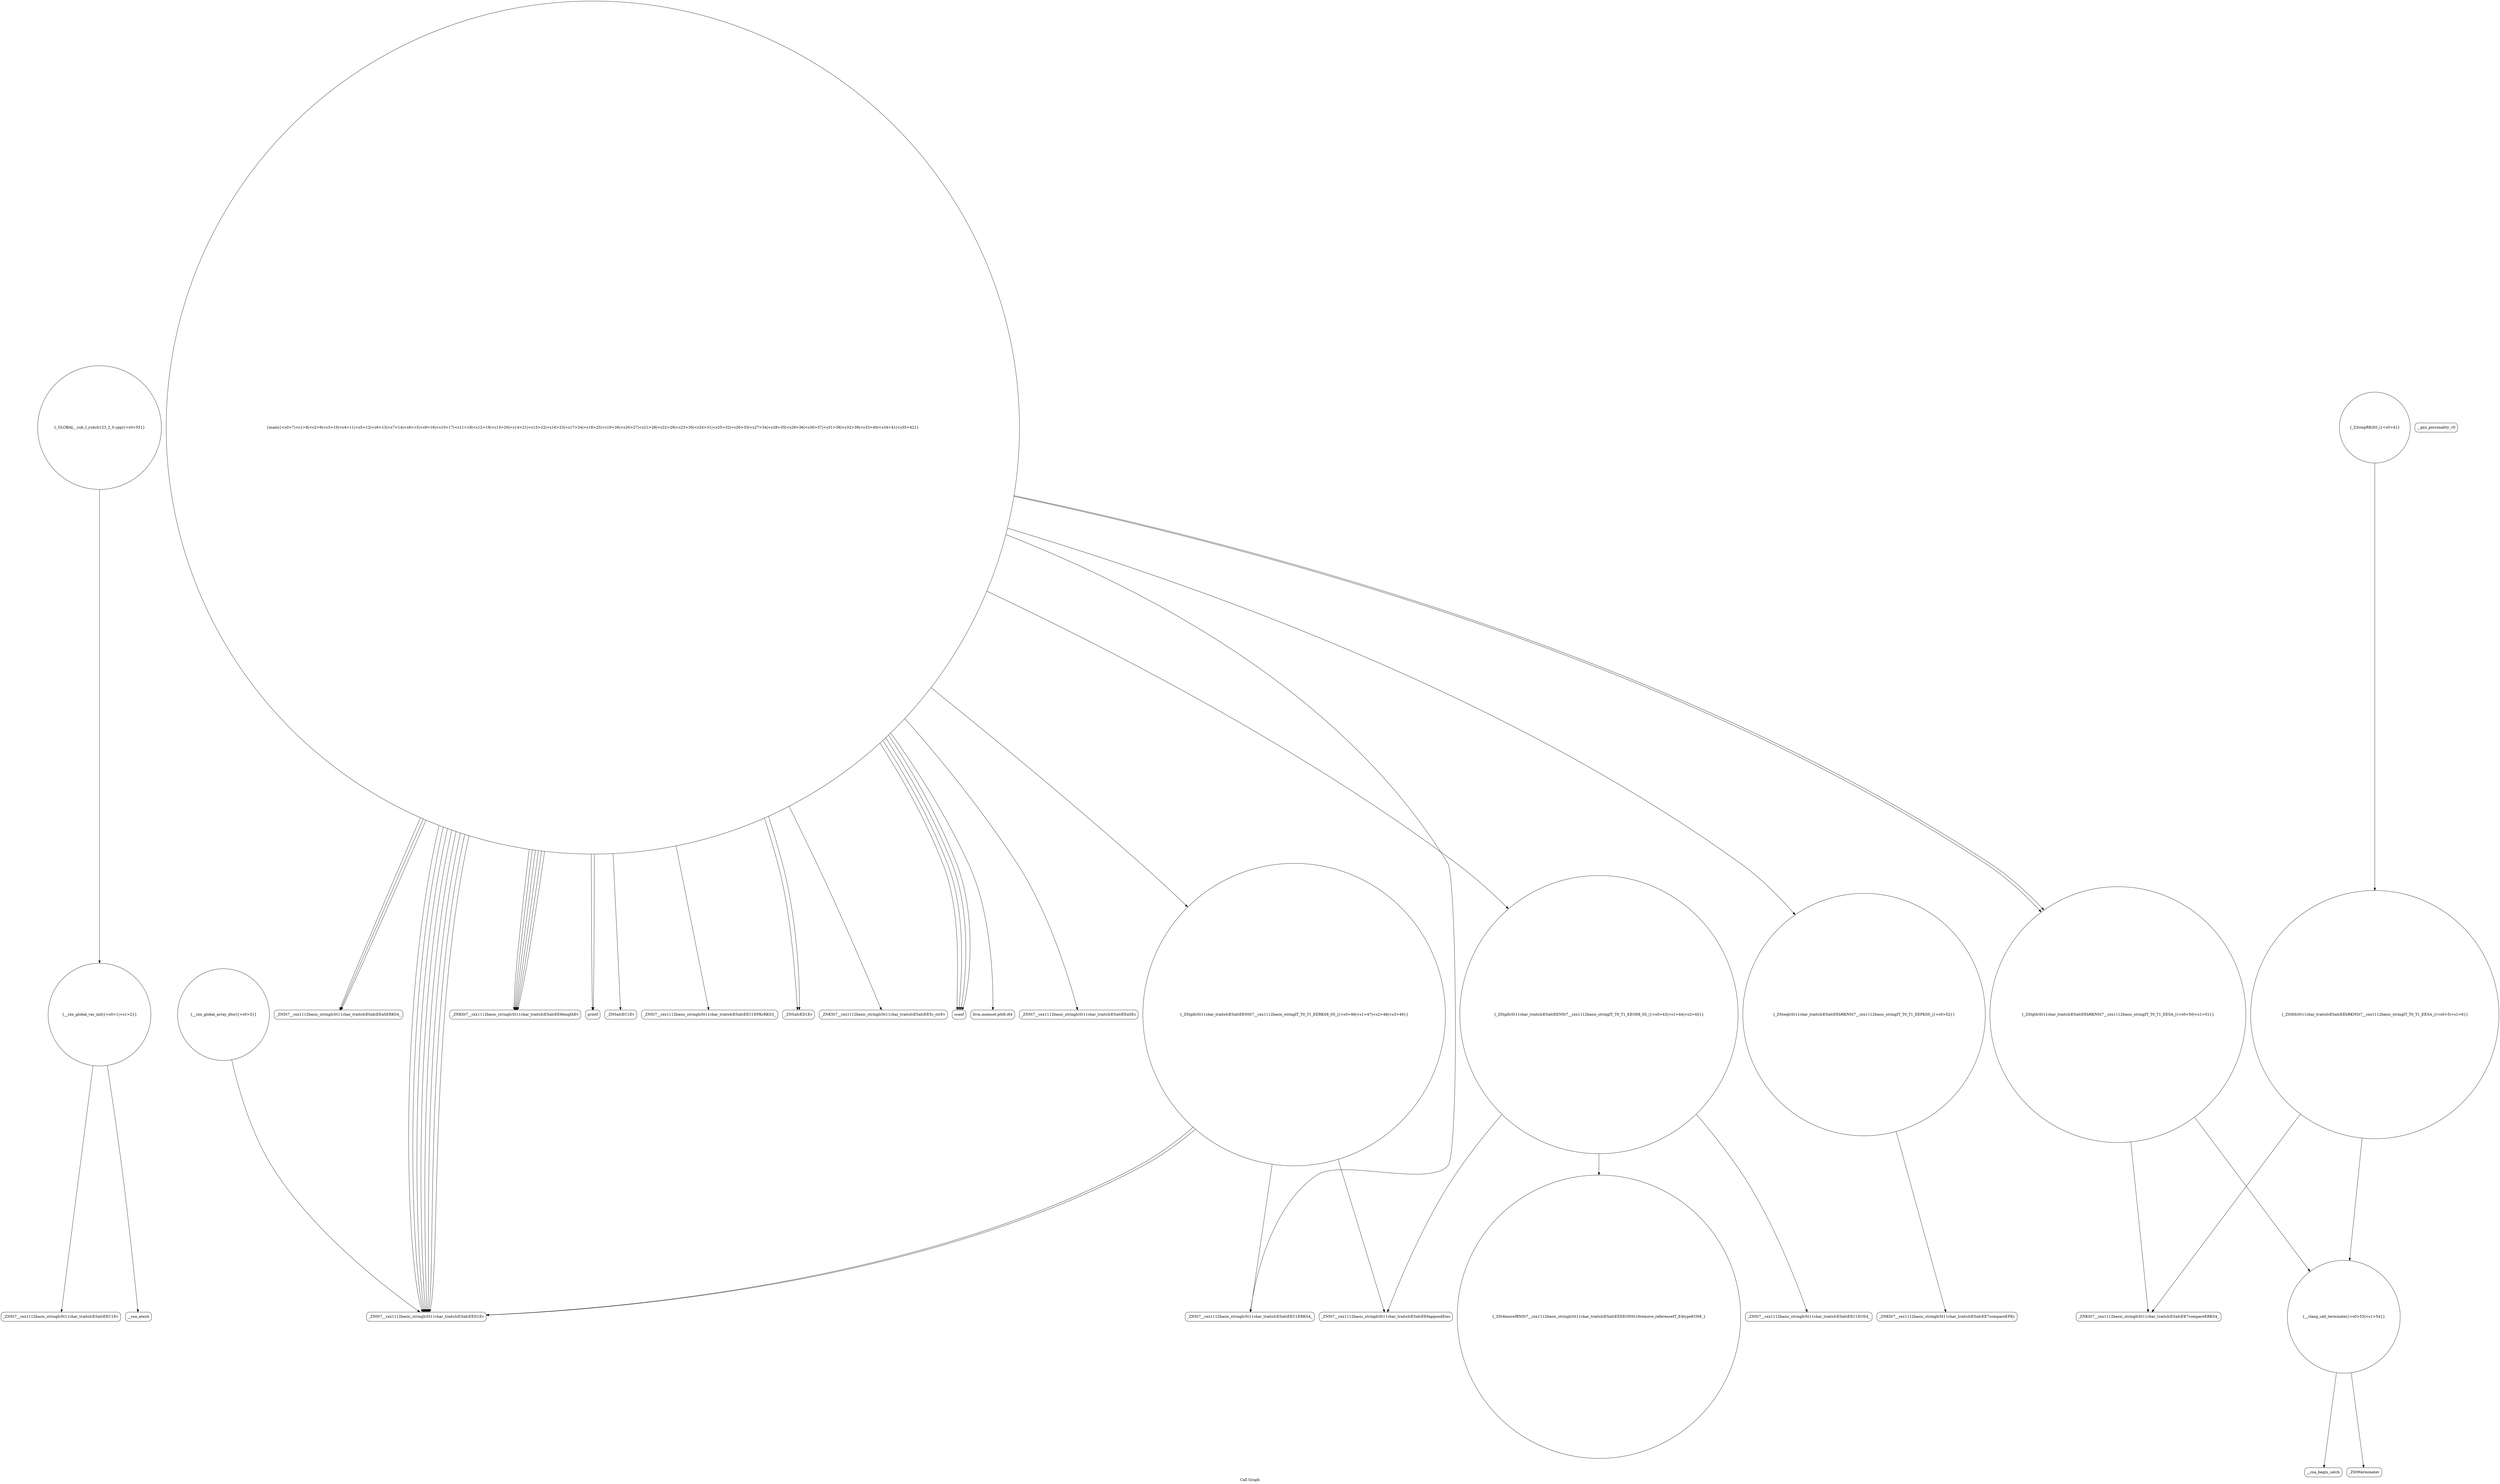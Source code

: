 digraph "Call Graph" {
	label="Call Graph";

	Node0x55a370562080 [shape=record,shape=circle,label="{__cxx_global_var_init|{<s0>1|<s1>2}}"];
	Node0x55a370562080:s0 -> Node0x55a370562510[color=black];
	Node0x55a370562080:s1 -> Node0x55a370562690[color=black];
	Node0x55a370563190 [shape=record,shape=Mrecord,label="{__cxa_begin_catch}"];
	Node0x55a370562810 [shape=record,shape=circle,label="{main|{<s0>7|<s1>8|<s2>9|<s3>10|<s4>11|<s5>12|<s6>13|<s7>14|<s8>15|<s9>16|<s10>17|<s11>18|<s12>19|<s13>20|<s14>21|<s15>22|<s16>23|<s17>24|<s18>25|<s19>26|<s20>27|<s21>28|<s22>29|<s23>30|<s24>31|<s25>32|<s26>33|<s27>34|<s28>35|<s29>36|<s30>37|<s31>38|<s32>39|<s33>40|<s34>41|<s35>42}}"];
	Node0x55a370562810:s0 -> Node0x55a370562890[color=black];
	Node0x55a370562810:s1 -> Node0x55a370562890[color=black];
	Node0x55a370562810:s2 -> Node0x55a370562890[color=black];
	Node0x55a370562810:s3 -> Node0x55a370562910[color=black];
	Node0x55a370562810:s4 -> Node0x55a370562990[color=black];
	Node0x55a370562810:s5 -> Node0x55a370562a10[color=black];
	Node0x55a370562810:s6 -> Node0x55a370562b10[color=black];
	Node0x55a370562810:s7 -> Node0x55a370562a90[color=black];
	Node0x55a370562810:s8 -> Node0x55a370562610[color=black];
	Node0x55a370562810:s9 -> Node0x55a370562c10[color=black];
	Node0x55a370562810:s10 -> Node0x55a370562610[color=black];
	Node0x55a370562810:s11 -> Node0x55a370562610[color=black];
	Node0x55a370562810:s12 -> Node0x55a370562c90[color=black];
	Node0x55a370562810:s13 -> Node0x55a370562c90[color=black];
	Node0x55a370562810:s14 -> Node0x55a370562d10[color=black];
	Node0x55a370562810:s15 -> Node0x55a370562c10[color=black];
	Node0x55a370562810:s16 -> Node0x55a370562610[color=black];
	Node0x55a370562810:s17 -> Node0x55a370562610[color=black];
	Node0x55a370562810:s18 -> Node0x55a370562610[color=black];
	Node0x55a370562810:s19 -> Node0x55a370562d90[color=black];
	Node0x55a370562810:s20 -> Node0x55a370562890[color=black];
	Node0x55a370562810:s21 -> Node0x55a370562e10[color=black];
	Node0x55a370562810:s22 -> Node0x55a370562e90[color=black];
	Node0x55a370562810:s23 -> Node0x55a370562f10[color=black];
	Node0x55a370562810:s24 -> Node0x55a370562f90[color=black];
	Node0x55a370562810:s25 -> Node0x55a370562c90[color=black];
	Node0x55a370562810:s26 -> Node0x55a370562c90[color=black];
	Node0x55a370562810:s27 -> Node0x55a370562c90[color=black];
	Node0x55a370562810:s28 -> Node0x55a370562c90[color=black];
	Node0x55a370562810:s29 -> Node0x55a370562d10[color=black];
	Node0x55a370562810:s30 -> Node0x55a370562c10[color=black];
	Node0x55a370562810:s31 -> Node0x55a370562f10[color=black];
	Node0x55a370562810:s32 -> Node0x55a370562610[color=black];
	Node0x55a370562810:s33 -> Node0x55a370563010[color=black];
	Node0x55a370562810:s34 -> Node0x55a370562d90[color=black];
	Node0x55a370562810:s35 -> Node0x55a370562610[color=black];
	Node0x55a370562b90 [shape=record,shape=Mrecord,label="{__gxx_personality_v0}"];
	Node0x55a370562f10 [shape=record,shape=Mrecord,label="{_ZNSaIcED1Ev}"];
	Node0x55a370562590 [shape=record,shape=circle,label="{__cxx_global_array_dtor|{<s0>3}}"];
	Node0x55a370562590:s0 -> Node0x55a370562610[color=black];
	Node0x55a370563290 [shape=record,shape=Mrecord,label="{_ZNSt7__cxx1112basic_stringIcSt11char_traitsIcESaIcEE6appendEmc}"];
	Node0x55a370562910 [shape=record,shape=Mrecord,label="{llvm.memset.p0i8.i64}"];
	Node0x55a370562c90 [shape=record,shape=Mrecord,label="{_ZNKSt7__cxx1112basic_stringIcSt11char_traitsIcESaIcEE6lengthEv}"];
	Node0x55a370563010 [shape=record,shape=Mrecord,label="{_ZNKSt7__cxx1112basic_stringIcSt11char_traitsIcESaIcEE5c_strEv}"];
	Node0x55a370562690 [shape=record,shape=Mrecord,label="{__cxa_atexit}"];
	Node0x55a370563390 [shape=record,shape=Mrecord,label="{_ZNSt7__cxx1112basic_stringIcSt11char_traitsIcESaIcEEC1EOS4_}"];
	Node0x55a370562a10 [shape=record,shape=Mrecord,label="{_ZNSt7__cxx1112basic_stringIcSt11char_traitsIcESaIcEEC1ERKS4_}"];
	Node0x55a370562d90 [shape=record,shape=Mrecord,label="{printf}"];
	Node0x55a370563110 [shape=record,shape=circle,label="{__clang_call_terminate|{<s0>53|<s1>54}}"];
	Node0x55a370563110:s0 -> Node0x55a370563190[color=black];
	Node0x55a370563110:s1 -> Node0x55a370563210[color=black];
	Node0x55a370562790 [shape=record,shape=circle,label="{_ZStltIcSt11char_traitsIcESaIcEEbRKNSt7__cxx1112basic_stringIT_T0_T1_EESA_|{<s0>5|<s1>6}}"];
	Node0x55a370562790:s0 -> Node0x55a370563090[color=black];
	Node0x55a370562790:s1 -> Node0x55a370563110[color=black];
	Node0x55a370563490 [shape=record,shape=circle,label="{_GLOBAL__sub_I_yuhch123_2_0.cpp|{<s0>55}}"];
	Node0x55a370563490:s0 -> Node0x55a370562080[color=black];
	Node0x55a370562b10 [shape=record,shape=circle,label="{_ZStplIcSt11char_traitsIcESaIcEENSt7__cxx1112basic_stringIT_T0_T1_EERKS8_S5_|{<s0>46|<s1>47|<s2>48|<s3>49}}"];
	Node0x55a370562b10:s0 -> Node0x55a370562a10[color=black];
	Node0x55a370562b10:s1 -> Node0x55a370563290[color=black];
	Node0x55a370562b10:s2 -> Node0x55a370562610[color=black];
	Node0x55a370562b10:s3 -> Node0x55a370562610[color=black];
	Node0x55a370562e90 [shape=record,shape=Mrecord,label="{_ZNSt7__cxx1112basic_stringIcSt11char_traitsIcESaIcEEC1EPKcRKS3_}"];
	Node0x55a370562510 [shape=record,shape=Mrecord,label="{_ZNSt7__cxx1112basic_stringIcSt11char_traitsIcESaIcEEC1Ev}"];
	Node0x55a370563210 [shape=record,shape=Mrecord,label="{_ZSt9terminatev}"];
	Node0x55a370562890 [shape=record,shape=Mrecord,label="{scanf}"];
	Node0x55a370562c10 [shape=record,shape=Mrecord,label="{_ZNSt7__cxx1112basic_stringIcSt11char_traitsIcESaIcEEaSERKS4_}"];
	Node0x55a370562f90 [shape=record,shape=circle,label="{_ZSteqIcSt11char_traitsIcESaIcEEbRKNSt7__cxx1112basic_stringIT_T0_T1_EEPKS5_|{<s0>52}}"];
	Node0x55a370562f90:s0 -> Node0x55a370563410[color=black];
	Node0x55a370562610 [shape=record,shape=Mrecord,label="{_ZNSt7__cxx1112basic_stringIcSt11char_traitsIcESaIcEED1Ev}"];
	Node0x55a370563310 [shape=record,shape=circle,label="{_ZSt4moveIRNSt7__cxx1112basic_stringIcSt11char_traitsIcESaIcEEEEONSt16remove_referenceIT_E4typeEOS8_}"];
	Node0x55a370562990 [shape=record,shape=Mrecord,label="{_ZNSt7__cxx1112basic_stringIcSt11char_traitsIcESaIcEEaSEc}"];
	Node0x55a370562d10 [shape=record,shape=circle,label="{_ZStgtIcSt11char_traitsIcESaIcEEbRKNSt7__cxx1112basic_stringIT_T0_T1_EESA_|{<s0>50|<s1>51}}"];
	Node0x55a370562d10:s0 -> Node0x55a370563090[color=black];
	Node0x55a370562d10:s1 -> Node0x55a370563110[color=black];
	Node0x55a370563090 [shape=record,shape=Mrecord,label="{_ZNKSt7__cxx1112basic_stringIcSt11char_traitsIcESaIcEE7compareERKS4_}"];
	Node0x55a370562710 [shape=record,shape=circle,label="{_Z3cmpRKiS0_|{<s0>4}}"];
	Node0x55a370562710:s0 -> Node0x55a370562790[color=black];
	Node0x55a370563410 [shape=record,shape=Mrecord,label="{_ZNKSt7__cxx1112basic_stringIcSt11char_traitsIcESaIcEE7compareEPKc}"];
	Node0x55a370562a90 [shape=record,shape=circle,label="{_ZStplIcSt11char_traitsIcESaIcEENSt7__cxx1112basic_stringIT_T0_T1_EEOS8_S5_|{<s0>43|<s1>44|<s2>45}}"];
	Node0x55a370562a90:s0 -> Node0x55a370563290[color=black];
	Node0x55a370562a90:s1 -> Node0x55a370563310[color=black];
	Node0x55a370562a90:s2 -> Node0x55a370563390[color=black];
	Node0x55a370562e10 [shape=record,shape=Mrecord,label="{_ZNSaIcEC1Ev}"];
}
